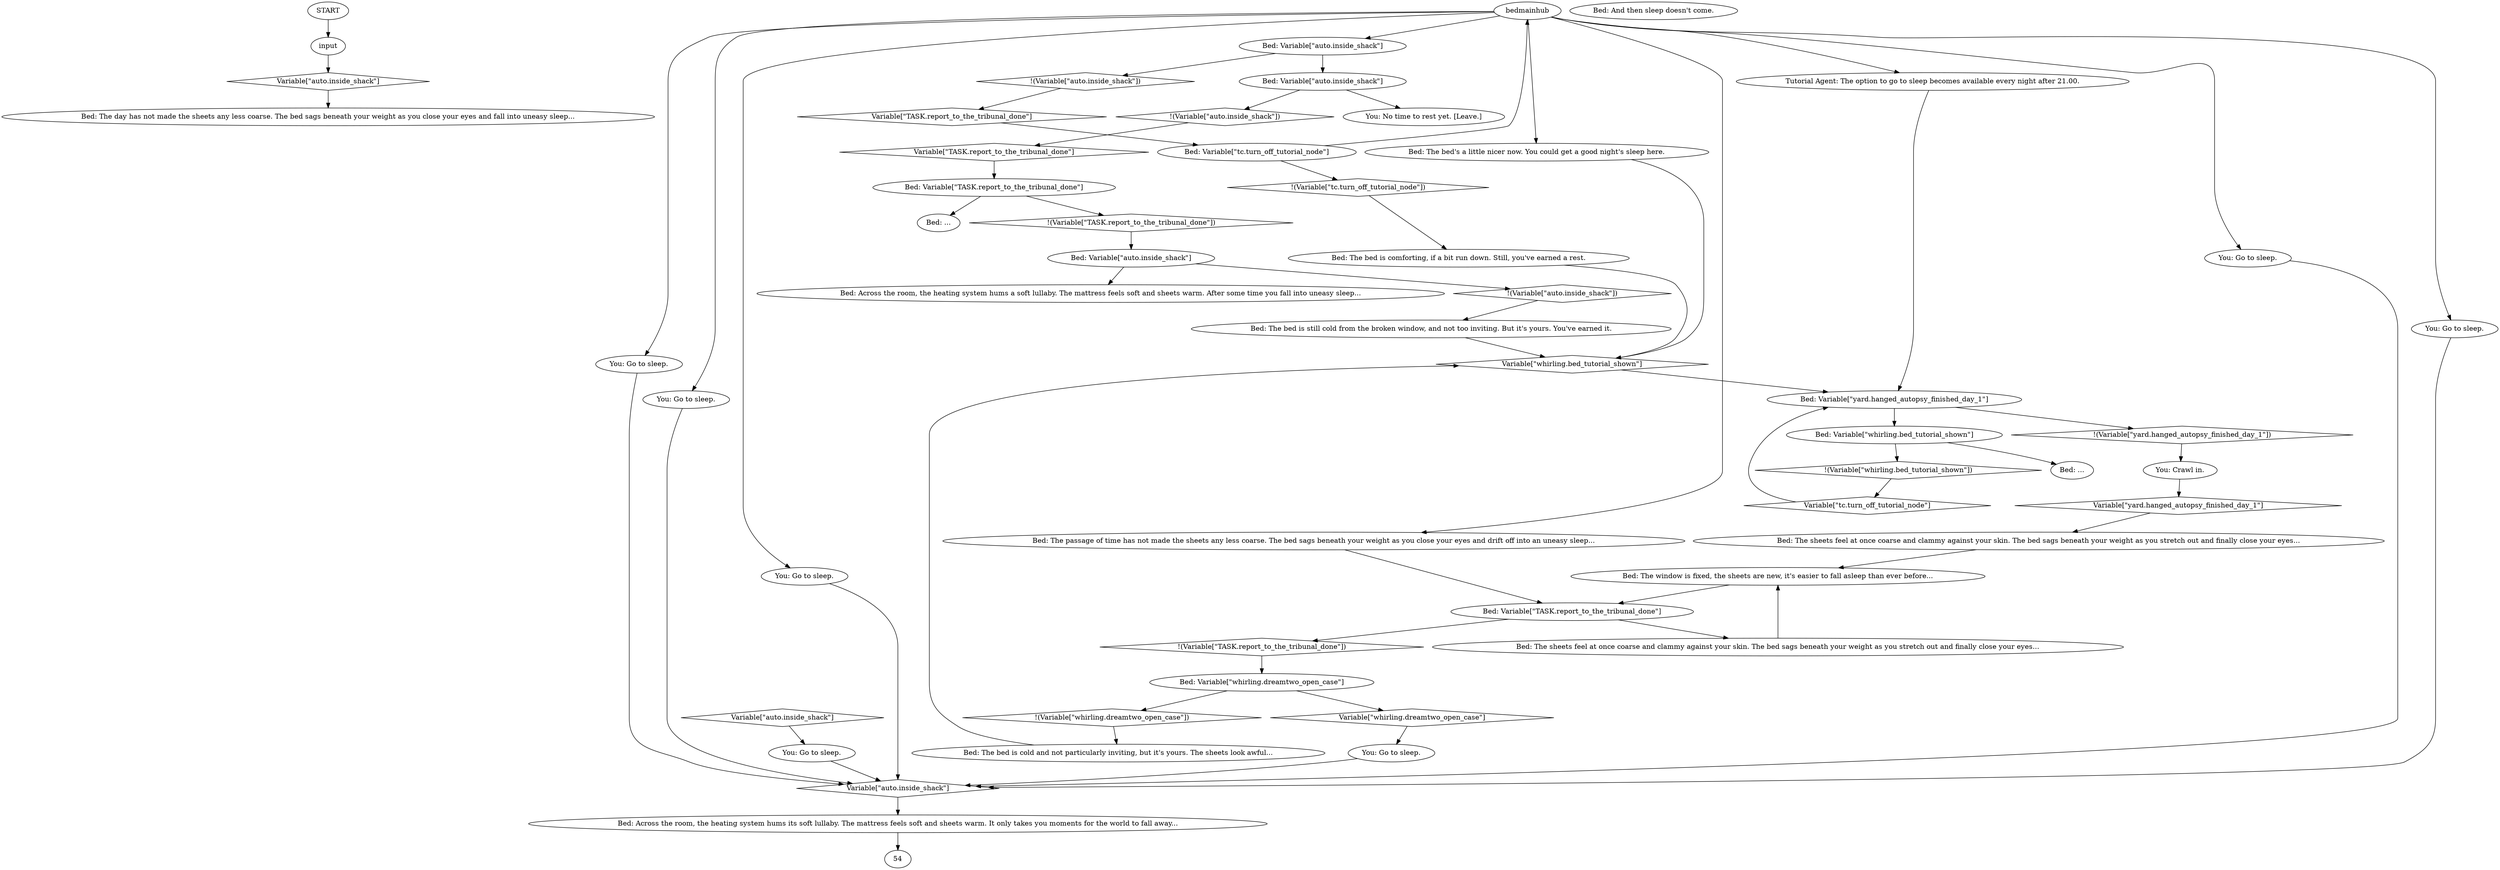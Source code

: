 # DAYCHANGE / TEQUILA BED
# The dialogue between You and your bed. You can sleep, not sleep, read your ledger.
# ==================================================
digraph G {
	  0 [label="START"];
	  1 [label="input"];
	  2 [label="You: Go to sleep."];
	  3 [label="Bed: The sheets feel at once coarse and clammy against your skin. The bed sags beneath your weight as you stretch out and finally close your eyes..."];
	  4 [label="Bed: Variable[\"whirling.dreamtwo_open_case\"]"];
	  5 [label="Variable[\"whirling.dreamtwo_open_case\"]", shape=diamond];
	  6 [label="!(Variable[\"whirling.dreamtwo_open_case\"])", shape=diamond];
	  7 [label="You: Go to sleep."];
	  8 [label="You: Go to sleep."];
	  9 [label="Bed: The bed is cold and not particularly inviting, but it's yours. The sheets look awful..."];
	  10 [label="You: Go to sleep."];
	  11 [label="Bed: Across the room, the heating system hums its soft lullaby. The mattress feels soft and sheets warm. It only takes you moments for the world to fall away..."];
	  12 [label="Bed: And then sleep doesn't come."];
	  13 [label="Bed: The window is fixed, the sheets are new, it's easier to fall asleep than ever before..."];
	  14 [label="Bed: Variable[\"tc.turn_off_tutorial_node\"]"];
	  15 [label="Variable[\"tc.turn_off_tutorial_node\"]", shape=diamond];
	  16 [label="!(Variable[\"tc.turn_off_tutorial_node\"])", shape=diamond];
	  17 [label="bedmainhub"];
	  18 [label="Bed: Variable[\"yard.hanged_autopsy_finished_day_1\"]"];
	  19 [label="Variable[\"yard.hanged_autopsy_finished_day_1\"]", shape=diamond];
	  20 [label="!(Variable[\"yard.hanged_autopsy_finished_day_1\"])", shape=diamond];
	  21 [label="Bed: Variable[\"whirling.bed_tutorial_shown\"]"];
	  22 [label="Variable[\"whirling.bed_tutorial_shown\"]", shape=diamond];
	  23 [label="!(Variable[\"whirling.bed_tutorial_shown\"])", shape=diamond];
	  24 [label="Bed: ..."];
	  25 [label="Bed: Variable[\"TASK.report_to_the_tribunal_done\"]"];
	  26 [label="Variable[\"TASK.report_to_the_tribunal_done\"]", shape=diamond];
	  27 [label="!(Variable[\"TASK.report_to_the_tribunal_done\"])", shape=diamond];
	  28 [label="Bed: The sheets feel at once coarse and clammy against your skin. The bed sags beneath your weight as you stretch out and finally close your eyes..."];
	  29 [label="You: Crawl in."];
	  30 [label="Bed: Variable[\"auto.inside_shack\"]"];
	  31 [label="Variable[\"auto.inside_shack\"]", shape=diamond];
	  32 [label="!(Variable[\"auto.inside_shack\"])", shape=diamond];
	  33 [label="Bed: Variable[\"auto.inside_shack\"]"];
	  34 [label="Variable[\"auto.inside_shack\"]", shape=diamond];
	  35 [label="!(Variable[\"auto.inside_shack\"])", shape=diamond];
	  36 [label="You: No time to rest yet. [Leave.]"];
	  37 [label="Bed: The passage of time has not made the sheets any less coarse. The bed sags beneath your weight as you close your eyes and drift off into an uneasy sleep..."];
	  38 [label="Bed: Variable[\"auto.inside_shack\"]"];
	  39 [label="Variable[\"auto.inside_shack\"]", shape=diamond];
	  40 [label="!(Variable[\"auto.inside_shack\"])", shape=diamond];
	  41 [label="Bed: Across the room, the heating system hums a soft lullaby. The mattress feels soft and sheets warm. After some time you fall into uneasy sleep..."];
	  42 [label="You: Go to sleep."];
	  43 [label="Tutorial Agent: The option to go to sleep becomes available every night after 21.00."];
	  44 [label="Bed: The bed is comforting, if a bit run down. Still, you've earned a rest."];
	  45 [label="Bed: The day has not made the sheets any less coarse. The bed sags beneath your weight as you close your eyes and fall into uneasy sleep..."];
	  46 [label="Bed: The bed is still cold from the broken window, and not too inviting. But it's yours. You've earned it."];
	  47 [label="You: Go to sleep."];
	  48 [label="You: Go to sleep."];
	  49 [label="Bed: The bed's a little nicer now. You could get a good night's sleep here."];
	  50 [label="Bed: Variable[\"TASK.report_to_the_tribunal_done\"]"];
	  51 [label="Variable[\"TASK.report_to_the_tribunal_done\"]", shape=diamond];
	  52 [label="!(Variable[\"TASK.report_to_the_tribunal_done\"])", shape=diamond];
	  53 [label="Bed: ..."];
	  0 -> 1
	  1 -> 34
	  2 -> 31
	  3 -> 13
	  4 -> 5
	  4 -> 6
	  5 -> 47
	  6 -> 9
	  7 -> 31
	  8 -> 31
	  9 -> 22
	  10 -> 31
	  11 -> 54
	  13 -> 25
	  14 -> 16
	  14 -> 17
	  15 -> 18
	  16 -> 44
	  17 -> 2
	  17 -> 37
	  17 -> 7
	  17 -> 8
	  17 -> 10
	  17 -> 43
	  17 -> 48
	  17 -> 49
	  17 -> 30
	  18 -> 20
	  18 -> 21
	  19 -> 3
	  20 -> 29
	  21 -> 24
	  21 -> 23
	  22 -> 18
	  23 -> 15
	  25 -> 27
	  25 -> 28
	  26 -> 50
	  27 -> 4
	  28 -> 13
	  29 -> 19
	  30 -> 32
	  30 -> 33
	  31 -> 11
	  32 -> 51
	  33 -> 35
	  33 -> 36
	  34 -> 45
	  35 -> 26
	  37 -> 25
	  38 -> 40
	  38 -> 41
	  39 -> 42
	  40 -> 46
	  42 -> 31
	  43 -> 18
	  44 -> 22
	  46 -> 22
	  47 -> 31
	  48 -> 31
	  49 -> 22
	  50 -> 52
	  50 -> 53
	  51 -> 14
	  52 -> 38
}

